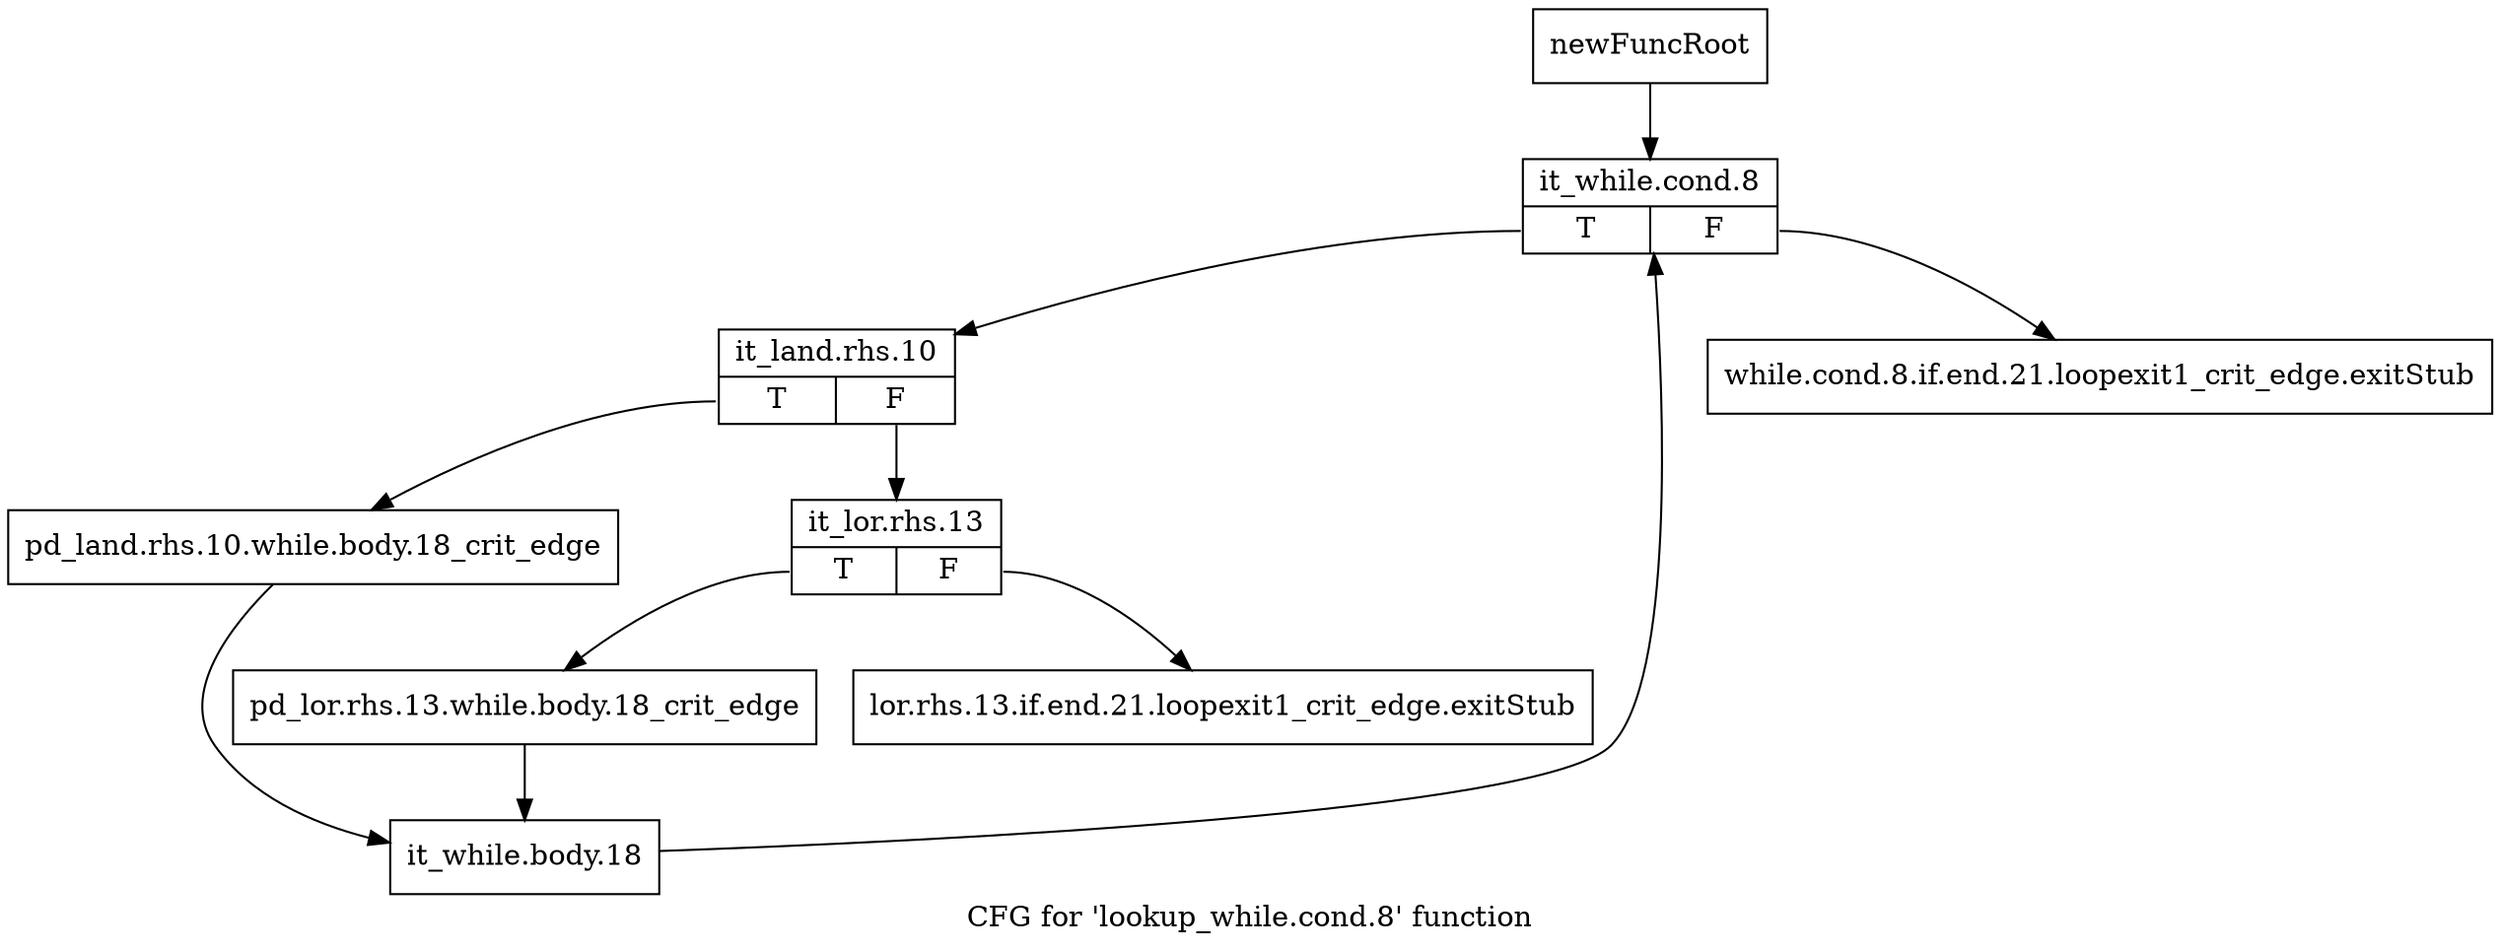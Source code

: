 digraph "CFG for 'lookup_while.cond.8' function" {
	label="CFG for 'lookup_while.cond.8' function";

	Node0x11ff800 [shape=record,label="{newFuncRoot}"];
	Node0x11ff800 -> Node0x11ff8f0;
	Node0x11ff850 [shape=record,label="{while.cond.8.if.end.21.loopexit1_crit_edge.exitStub}"];
	Node0x11ff8a0 [shape=record,label="{lor.rhs.13.if.end.21.loopexit1_crit_edge.exitStub}"];
	Node0x11ff8f0 [shape=record,label="{it_while.cond.8|{<s0>T|<s1>F}}"];
	Node0x11ff8f0:s0 -> Node0x11ff940;
	Node0x11ff8f0:s1 -> Node0x11ff850;
	Node0x11ff940 [shape=record,label="{it_land.rhs.10|{<s0>T|<s1>F}}"];
	Node0x11ff940:s0 -> Node0x11ffa30;
	Node0x11ff940:s1 -> Node0x11ff990;
	Node0x11ff990 [shape=record,label="{it_lor.rhs.13|{<s0>T|<s1>F}}"];
	Node0x11ff990:s0 -> Node0x11ff9e0;
	Node0x11ff990:s1 -> Node0x11ff8a0;
	Node0x11ff9e0 [shape=record,label="{pd_lor.rhs.13.while.body.18_crit_edge}"];
	Node0x11ff9e0 -> Node0x11ffa80;
	Node0x11ffa30 [shape=record,label="{pd_land.rhs.10.while.body.18_crit_edge}"];
	Node0x11ffa30 -> Node0x11ffa80;
	Node0x11ffa80 [shape=record,label="{it_while.body.18}"];
	Node0x11ffa80 -> Node0x11ff8f0;
}

